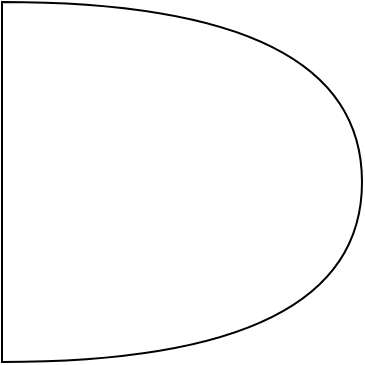 <mxfile version="24.4.8" type="github">
  <diagram name="Page-1" id="gAY-s2MIb8wjjmeadECf">
    <mxGraphModel dx="1426" dy="766" grid="1" gridSize="10" guides="1" tooltips="1" connect="1" arrows="1" fold="1" page="1" pageScale="1" pageWidth="850" pageHeight="1100" math="0" shadow="0">
      <root>
        <mxCell id="0" />
        <mxCell id="1" parent="0" />
        <mxCell id="b7uTZoE5Ps7yGyyGNnCP-1" value="" style="shape=or;whiteSpace=wrap;html=1;" vertex="1" parent="1">
          <mxGeometry x="310" y="150" width="180" height="180" as="geometry" />
        </mxCell>
      </root>
    </mxGraphModel>
  </diagram>
</mxfile>
